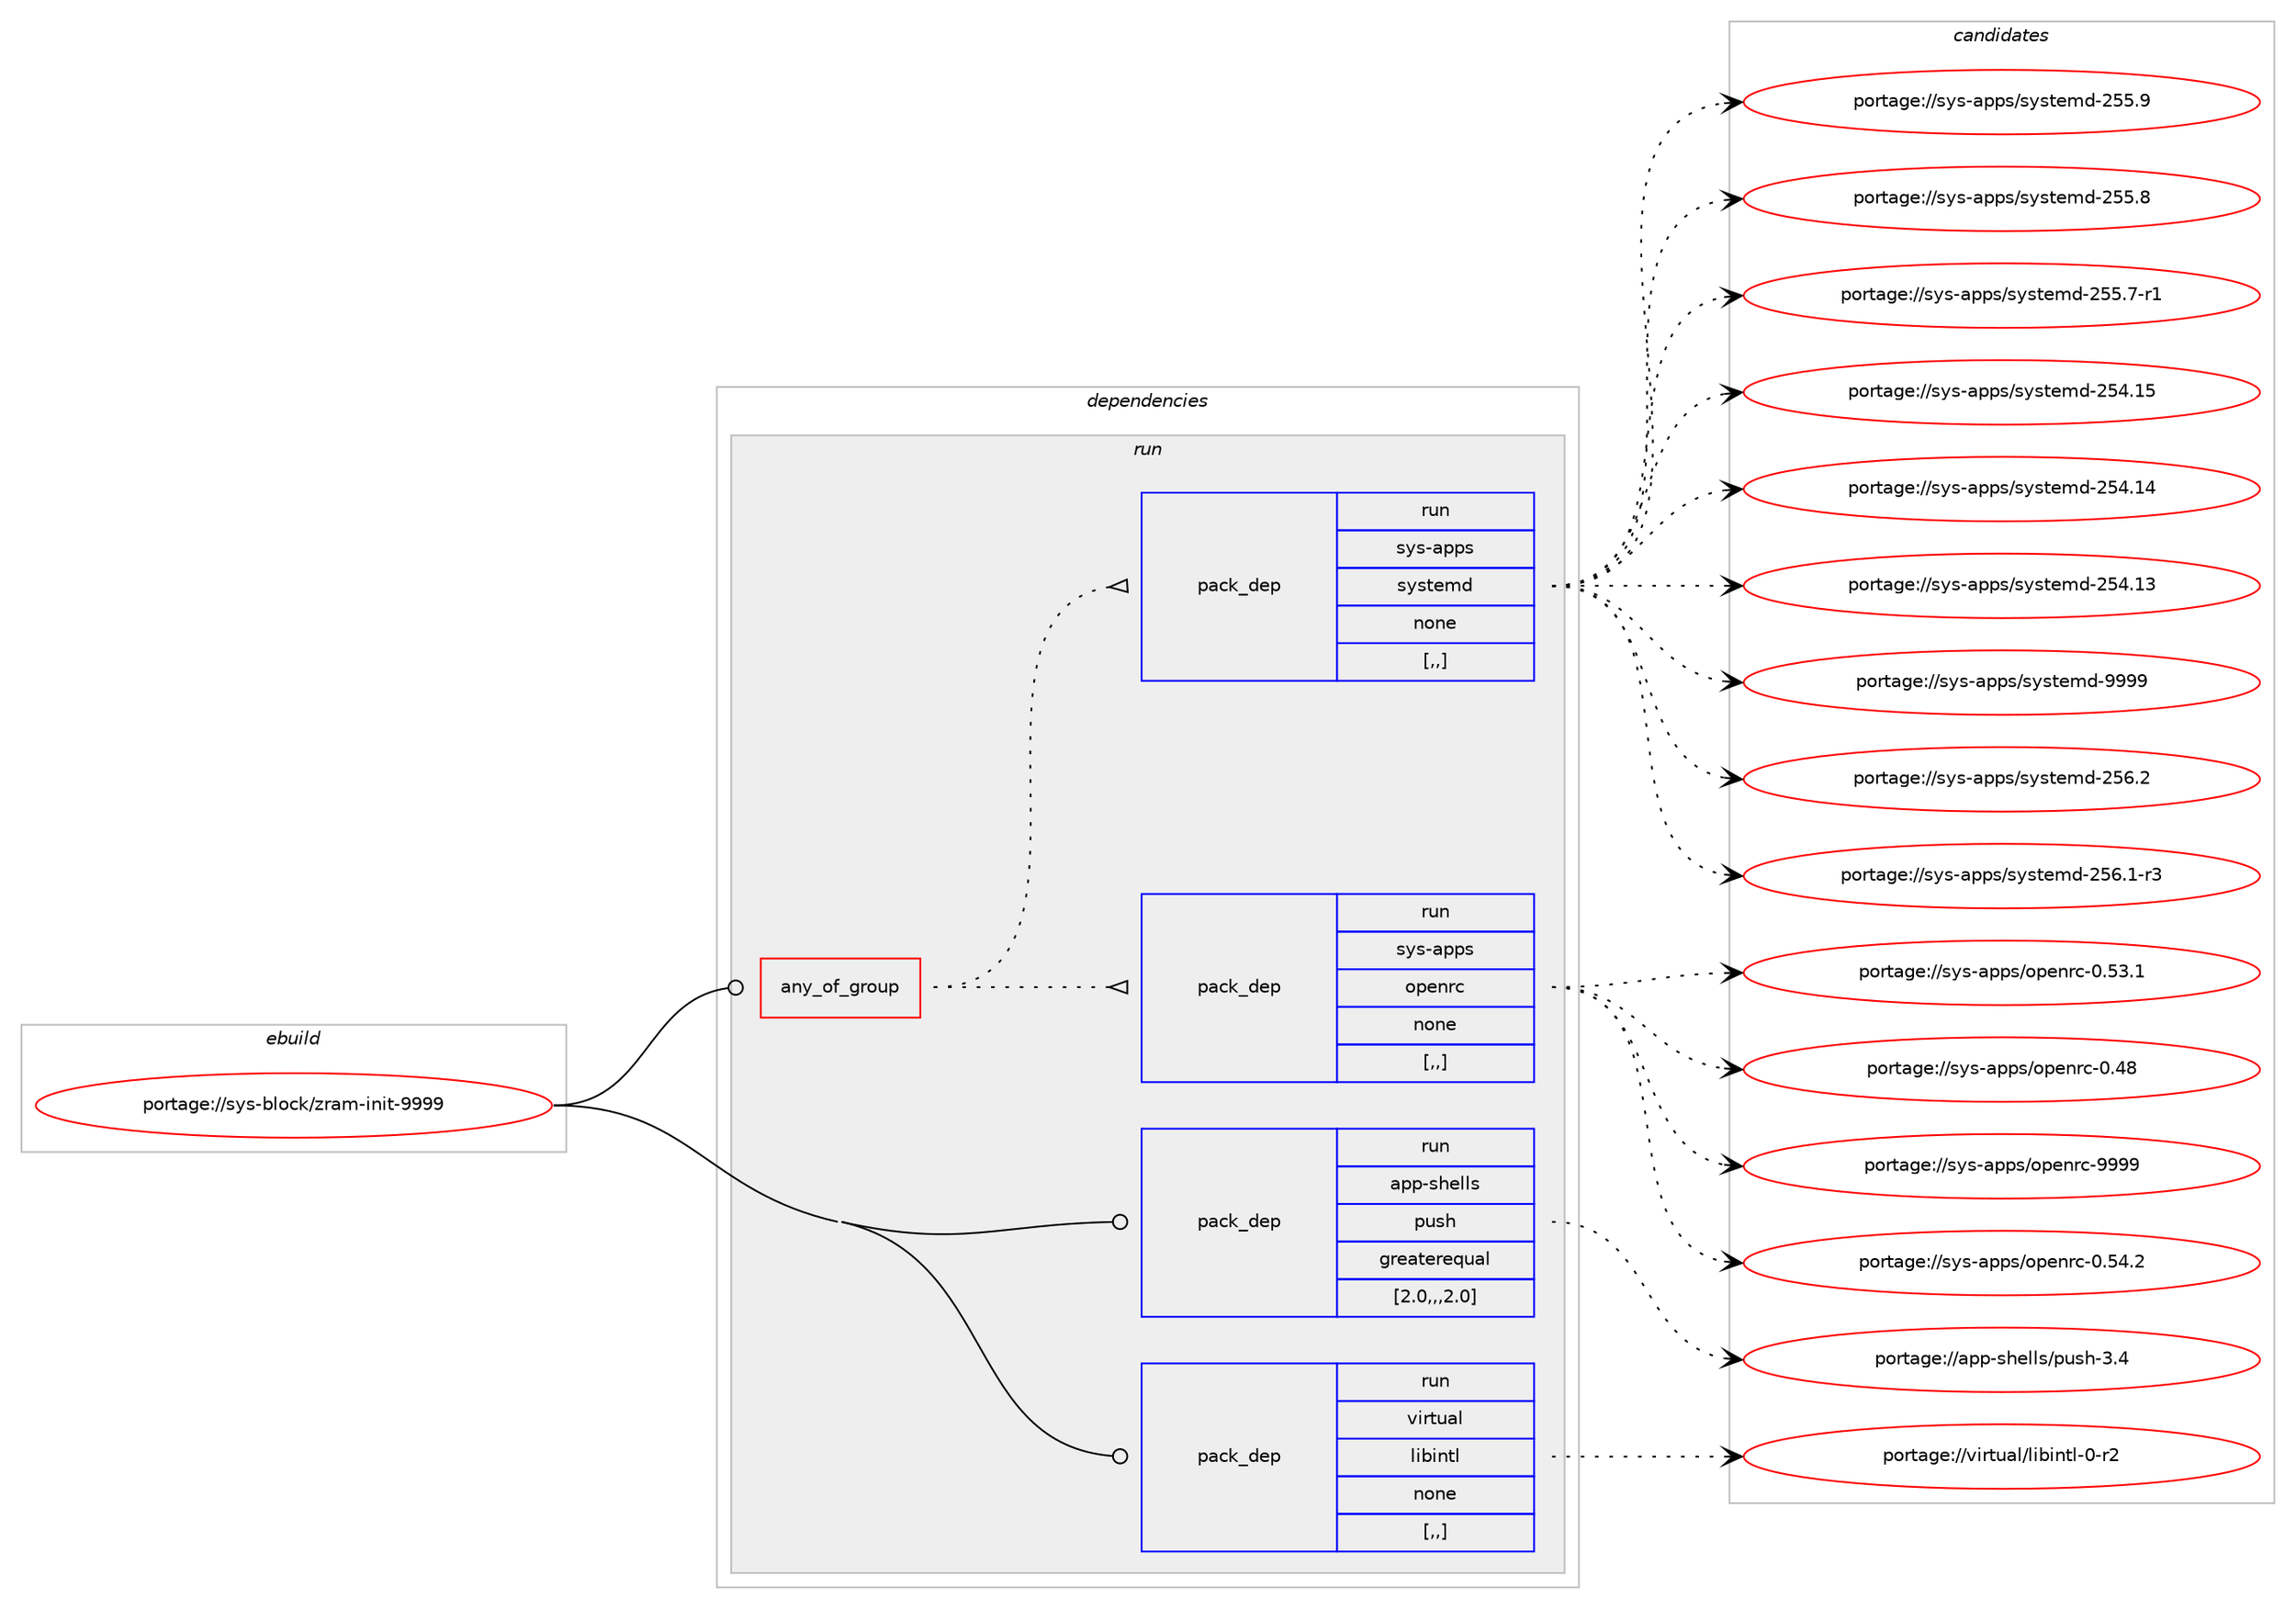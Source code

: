 digraph prolog {

# *************
# Graph options
# *************

newrank=true;
concentrate=true;
compound=true;
graph [rankdir=LR,fontname=Helvetica,fontsize=10,ranksep=1.5];#, ranksep=2.5, nodesep=0.2];
edge  [arrowhead=vee];
node  [fontname=Helvetica,fontsize=10];

# **********
# The ebuild
# **********

subgraph cluster_leftcol {
color=gray;
rank=same;
label=<<i>ebuild</i>>;
id [label="portage://sys-block/zram-init-9999", color=red, width=4, href="../sys-block/zram-init-9999.svg"];
}

# ****************
# The dependencies
# ****************

subgraph cluster_midcol {
color=gray;
label=<<i>dependencies</i>>;
subgraph cluster_compile {
fillcolor="#eeeeee";
style=filled;
label=<<i>compile</i>>;
}
subgraph cluster_compileandrun {
fillcolor="#eeeeee";
style=filled;
label=<<i>compile and run</i>>;
}
subgraph cluster_run {
fillcolor="#eeeeee";
style=filled;
label=<<i>run</i>>;
subgraph any2718 {
dependency426148 [label=<<TABLE BORDER="0" CELLBORDER="1" CELLSPACING="0" CELLPADDING="4"><TR><TD CELLPADDING="10">any_of_group</TD></TR></TABLE>>, shape=none, color=red];subgraph pack309945 {
dependency426149 [label=<<TABLE BORDER="0" CELLBORDER="1" CELLSPACING="0" CELLPADDING="4" WIDTH="220"><TR><TD ROWSPAN="6" CELLPADDING="30">pack_dep</TD></TR><TR><TD WIDTH="110">run</TD></TR><TR><TD>sys-apps</TD></TR><TR><TD>openrc</TD></TR><TR><TD>none</TD></TR><TR><TD>[,,]</TD></TR></TABLE>>, shape=none, color=blue];
}
dependency426148:e -> dependency426149:w [weight=20,style="dotted",arrowhead="oinv"];
subgraph pack309946 {
dependency426150 [label=<<TABLE BORDER="0" CELLBORDER="1" CELLSPACING="0" CELLPADDING="4" WIDTH="220"><TR><TD ROWSPAN="6" CELLPADDING="30">pack_dep</TD></TR><TR><TD WIDTH="110">run</TD></TR><TR><TD>sys-apps</TD></TR><TR><TD>systemd</TD></TR><TR><TD>none</TD></TR><TR><TD>[,,]</TD></TR></TABLE>>, shape=none, color=blue];
}
dependency426148:e -> dependency426150:w [weight=20,style="dotted",arrowhead="oinv"];
}
id:e -> dependency426148:w [weight=20,style="solid",arrowhead="odot"];
subgraph pack309947 {
dependency426151 [label=<<TABLE BORDER="0" CELLBORDER="1" CELLSPACING="0" CELLPADDING="4" WIDTH="220"><TR><TD ROWSPAN="6" CELLPADDING="30">pack_dep</TD></TR><TR><TD WIDTH="110">run</TD></TR><TR><TD>app-shells</TD></TR><TR><TD>push</TD></TR><TR><TD>greaterequal</TD></TR><TR><TD>[2.0,,,2.0]</TD></TR></TABLE>>, shape=none, color=blue];
}
id:e -> dependency426151:w [weight=20,style="solid",arrowhead="odot"];
subgraph pack309948 {
dependency426152 [label=<<TABLE BORDER="0" CELLBORDER="1" CELLSPACING="0" CELLPADDING="4" WIDTH="220"><TR><TD ROWSPAN="6" CELLPADDING="30">pack_dep</TD></TR><TR><TD WIDTH="110">run</TD></TR><TR><TD>virtual</TD></TR><TR><TD>libintl</TD></TR><TR><TD>none</TD></TR><TR><TD>[,,]</TD></TR></TABLE>>, shape=none, color=blue];
}
id:e -> dependency426152:w [weight=20,style="solid",arrowhead="odot"];
}
}

# **************
# The candidates
# **************

subgraph cluster_choices {
rank=same;
color=gray;
label=<<i>candidates</i>>;

subgraph choice309945 {
color=black;
nodesep=1;
choice115121115459711211211547111112101110114994557575757 [label="portage://sys-apps/openrc-9999", color=red, width=4,href="../sys-apps/openrc-9999.svg"];
choice1151211154597112112115471111121011101149945484653524650 [label="portage://sys-apps/openrc-0.54.2", color=red, width=4,href="../sys-apps/openrc-0.54.2.svg"];
choice1151211154597112112115471111121011101149945484653514649 [label="portage://sys-apps/openrc-0.53.1", color=red, width=4,href="../sys-apps/openrc-0.53.1.svg"];
choice115121115459711211211547111112101110114994548465256 [label="portage://sys-apps/openrc-0.48", color=red, width=4,href="../sys-apps/openrc-0.48.svg"];
dependency426149:e -> choice115121115459711211211547111112101110114994557575757:w [style=dotted,weight="100"];
dependency426149:e -> choice1151211154597112112115471111121011101149945484653524650:w [style=dotted,weight="100"];
dependency426149:e -> choice1151211154597112112115471111121011101149945484653514649:w [style=dotted,weight="100"];
dependency426149:e -> choice115121115459711211211547111112101110114994548465256:w [style=dotted,weight="100"];
}
subgraph choice309946 {
color=black;
nodesep=1;
choice1151211154597112112115471151211151161011091004557575757 [label="portage://sys-apps/systemd-9999", color=red, width=4,href="../sys-apps/systemd-9999.svg"];
choice115121115459711211211547115121115116101109100455053544650 [label="portage://sys-apps/systemd-256.2", color=red, width=4,href="../sys-apps/systemd-256.2.svg"];
choice1151211154597112112115471151211151161011091004550535446494511451 [label="portage://sys-apps/systemd-256.1-r3", color=red, width=4,href="../sys-apps/systemd-256.1-r3.svg"];
choice115121115459711211211547115121115116101109100455053534657 [label="portage://sys-apps/systemd-255.9", color=red, width=4,href="../sys-apps/systemd-255.9.svg"];
choice115121115459711211211547115121115116101109100455053534656 [label="portage://sys-apps/systemd-255.8", color=red, width=4,href="../sys-apps/systemd-255.8.svg"];
choice1151211154597112112115471151211151161011091004550535346554511449 [label="portage://sys-apps/systemd-255.7-r1", color=red, width=4,href="../sys-apps/systemd-255.7-r1.svg"];
choice11512111545971121121154711512111511610110910045505352464953 [label="portage://sys-apps/systemd-254.15", color=red, width=4,href="../sys-apps/systemd-254.15.svg"];
choice11512111545971121121154711512111511610110910045505352464952 [label="portage://sys-apps/systemd-254.14", color=red, width=4,href="../sys-apps/systemd-254.14.svg"];
choice11512111545971121121154711512111511610110910045505352464951 [label="portage://sys-apps/systemd-254.13", color=red, width=4,href="../sys-apps/systemd-254.13.svg"];
dependency426150:e -> choice1151211154597112112115471151211151161011091004557575757:w [style=dotted,weight="100"];
dependency426150:e -> choice115121115459711211211547115121115116101109100455053544650:w [style=dotted,weight="100"];
dependency426150:e -> choice1151211154597112112115471151211151161011091004550535446494511451:w [style=dotted,weight="100"];
dependency426150:e -> choice115121115459711211211547115121115116101109100455053534657:w [style=dotted,weight="100"];
dependency426150:e -> choice115121115459711211211547115121115116101109100455053534656:w [style=dotted,weight="100"];
dependency426150:e -> choice1151211154597112112115471151211151161011091004550535346554511449:w [style=dotted,weight="100"];
dependency426150:e -> choice11512111545971121121154711512111511610110910045505352464953:w [style=dotted,weight="100"];
dependency426150:e -> choice11512111545971121121154711512111511610110910045505352464952:w [style=dotted,weight="100"];
dependency426150:e -> choice11512111545971121121154711512111511610110910045505352464951:w [style=dotted,weight="100"];
}
subgraph choice309947 {
color=black;
nodesep=1;
choice97112112451151041011081081154711211711510445514652 [label="portage://app-shells/push-3.4", color=red, width=4,href="../app-shells/push-3.4.svg"];
dependency426151:e -> choice97112112451151041011081081154711211711510445514652:w [style=dotted,weight="100"];
}
subgraph choice309948 {
color=black;
nodesep=1;
choice11810511411611797108471081059810511011610845484511450 [label="portage://virtual/libintl-0-r2", color=red, width=4,href="../virtual/libintl-0-r2.svg"];
dependency426152:e -> choice11810511411611797108471081059810511011610845484511450:w [style=dotted,weight="100"];
}
}

}
